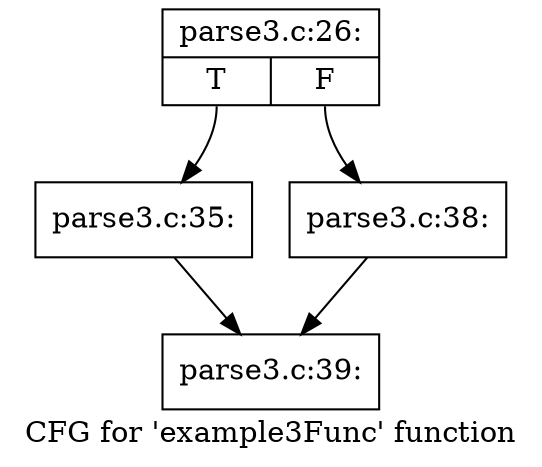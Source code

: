 digraph "CFG for 'example3Func' function" {
	label="CFG for 'example3Func' function";

	Node0x5573b40 [shape=record,label="{parse3.c:26:|{<s0>T|<s1>F}}"];
	Node0x5573b40:s0 -> Node0x557cff0;
	Node0x5573b40:s1 -> Node0x557fba0;
	Node0x557cff0 [shape=record,label="{parse3.c:35:}"];
	Node0x557cff0 -> Node0x5579d10;
	Node0x557fba0 [shape=record,label="{parse3.c:38:}"];
	Node0x557fba0 -> Node0x5579d10;
	Node0x5579d10 [shape=record,label="{parse3.c:39:}"];
}
